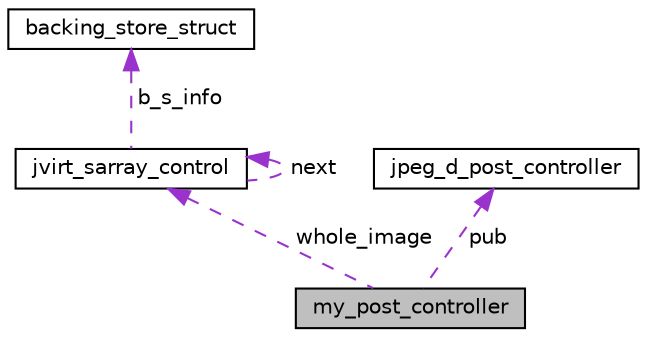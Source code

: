 digraph "my_post_controller"
{
  edge [fontname="Helvetica",fontsize="10",labelfontname="Helvetica",labelfontsize="10"];
  node [fontname="Helvetica",fontsize="10",shape=record];
  Node1 [label="my_post_controller",height=0.2,width=0.4,color="black", fillcolor="grey75", style="filled", fontcolor="black"];
  Node2 -> Node1 [dir="back",color="darkorchid3",fontsize="10",style="dashed",label=" whole_image" ,fontname="Helvetica"];
  Node2 [label="jvirt_sarray_control",height=0.2,width=0.4,color="black", fillcolor="white", style="filled",URL="$structjvirt__sarray__control.html"];
  Node2 -> Node2 [dir="back",color="darkorchid3",fontsize="10",style="dashed",label=" next" ,fontname="Helvetica"];
  Node3 -> Node2 [dir="back",color="darkorchid3",fontsize="10",style="dashed",label=" b_s_info" ,fontname="Helvetica"];
  Node3 [label="backing_store_struct",height=0.2,width=0.4,color="black", fillcolor="white", style="filled",URL="$structbacking__store__struct.html"];
  Node4 -> Node1 [dir="back",color="darkorchid3",fontsize="10",style="dashed",label=" pub" ,fontname="Helvetica"];
  Node4 [label="jpeg_d_post_controller",height=0.2,width=0.4,color="black", fillcolor="white", style="filled",URL="$structjpeg__d__post__controller.html"];
}
